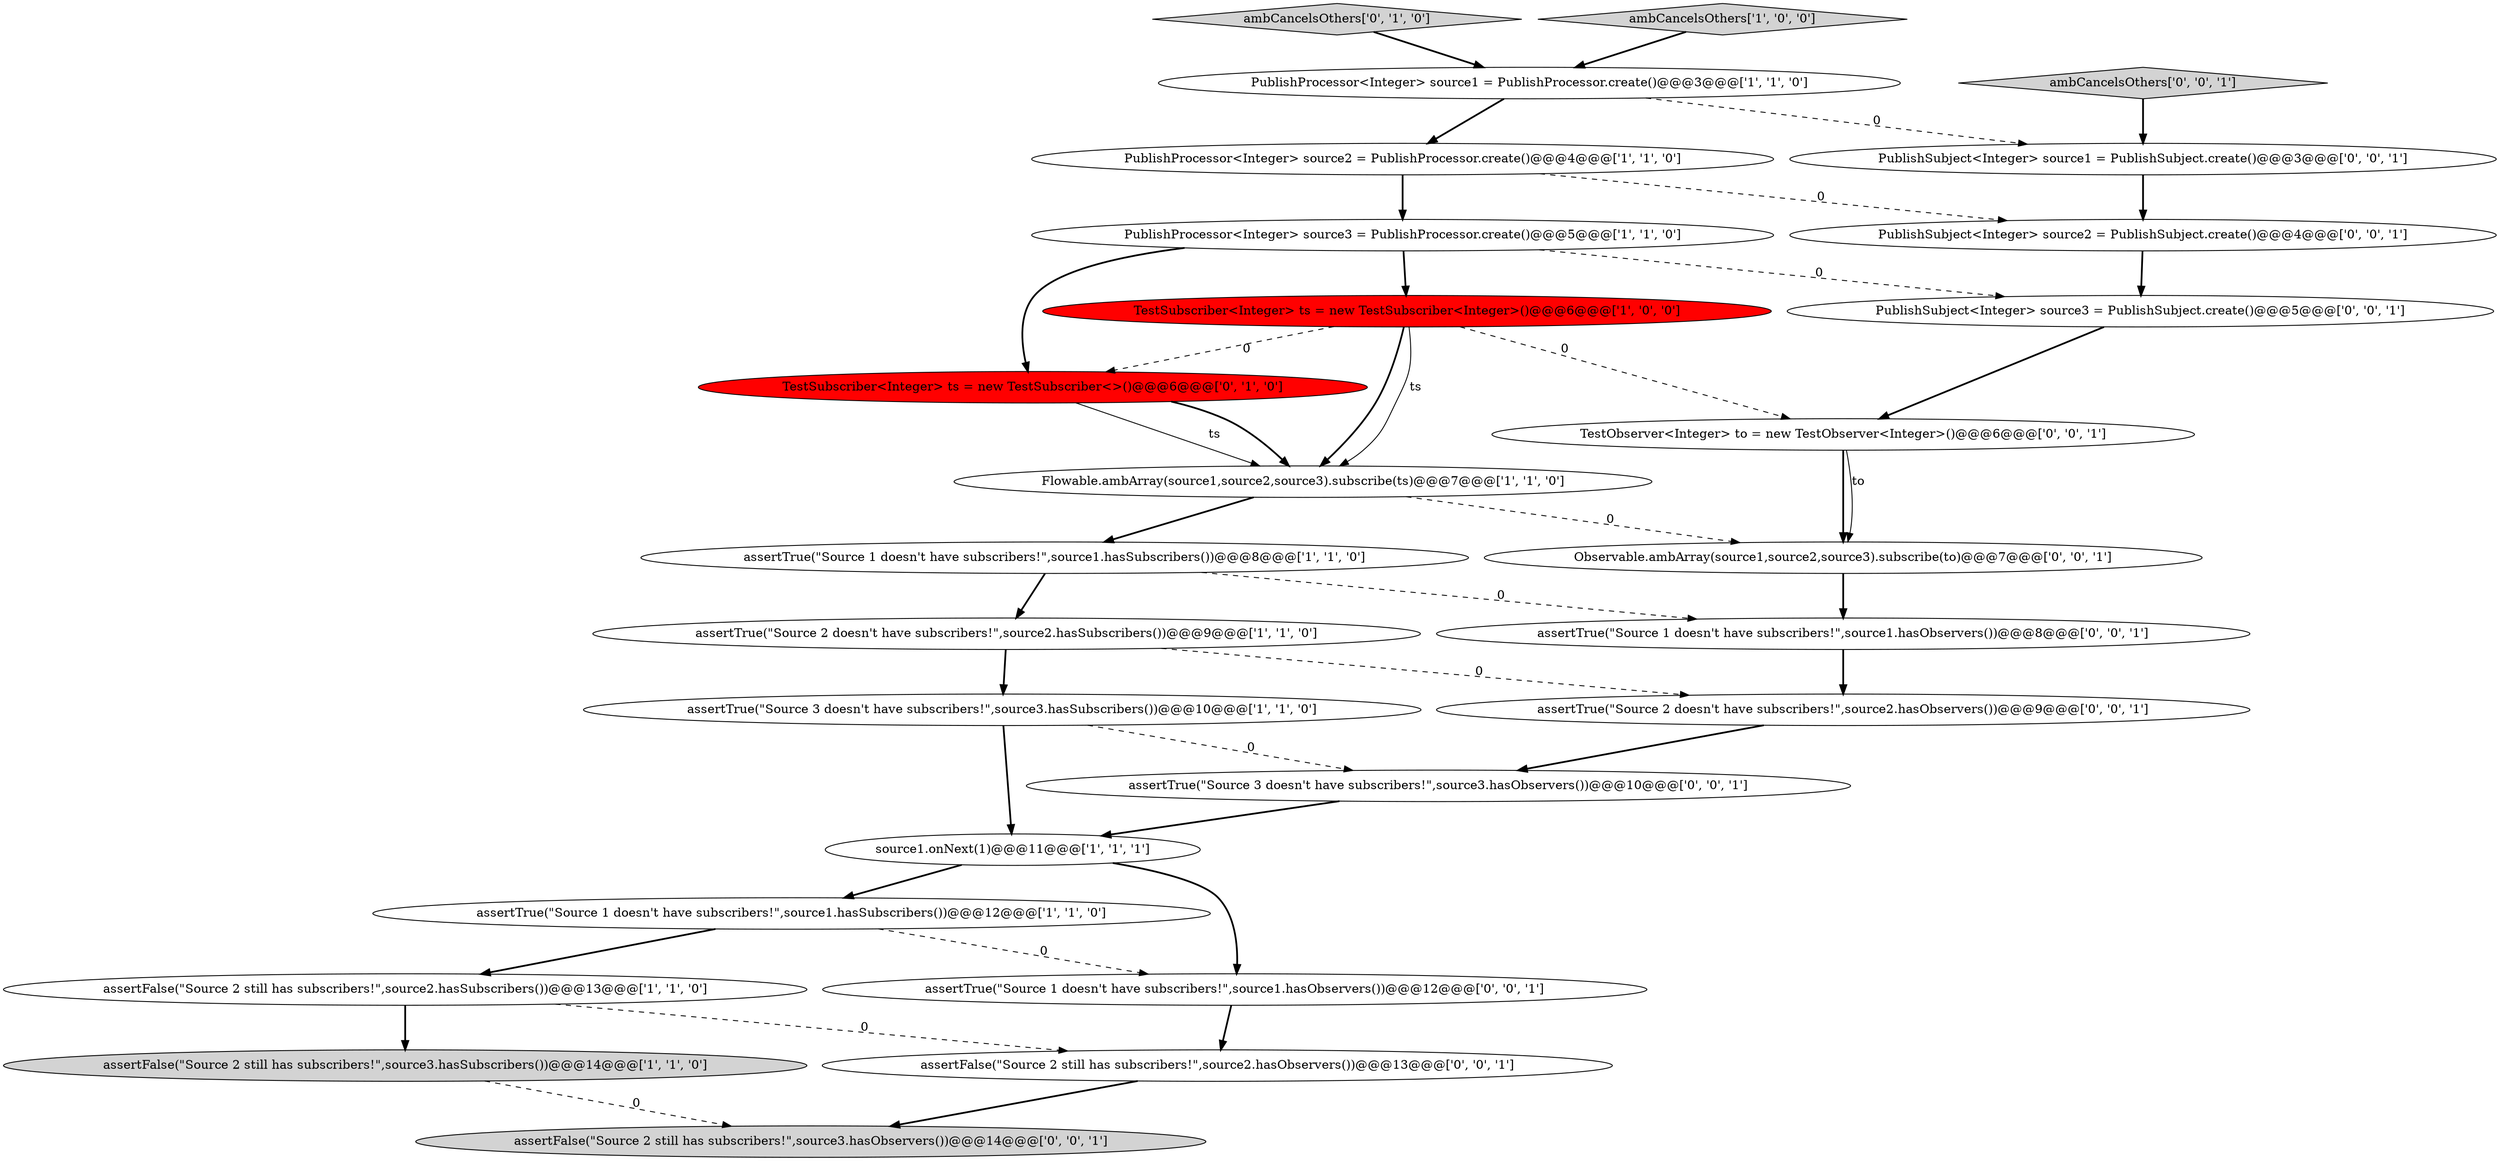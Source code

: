 digraph {
2 [style = filled, label = "assertFalse(\"Source 2 still has subscribers!\",source3.hasSubscribers())@@@14@@@['1', '1', '0']", fillcolor = lightgray, shape = ellipse image = "AAA0AAABBB1BBB"];
21 [style = filled, label = "PublishSubject<Integer> source2 = PublishSubject.create()@@@4@@@['0', '0', '1']", fillcolor = white, shape = ellipse image = "AAA0AAABBB3BBB"];
23 [style = filled, label = "Observable.ambArray(source1,source2,source3).subscribe(to)@@@7@@@['0', '0', '1']", fillcolor = white, shape = ellipse image = "AAA0AAABBB3BBB"];
6 [style = filled, label = "assertTrue(\"Source 1 doesn't have subscribers!\",source1.hasSubscribers())@@@8@@@['1', '1', '0']", fillcolor = white, shape = ellipse image = "AAA0AAABBB1BBB"];
7 [style = filled, label = "PublishProcessor<Integer> source3 = PublishProcessor.create()@@@5@@@['1', '1', '0']", fillcolor = white, shape = ellipse image = "AAA0AAABBB1BBB"];
19 [style = filled, label = "ambCancelsOthers['0', '0', '1']", fillcolor = lightgray, shape = diamond image = "AAA0AAABBB3BBB"];
5 [style = filled, label = "assertTrue(\"Source 2 doesn't have subscribers!\",source2.hasSubscribers())@@@9@@@['1', '1', '0']", fillcolor = white, shape = ellipse image = "AAA0AAABBB1BBB"];
14 [style = filled, label = "TestSubscriber<Integer> ts = new TestSubscriber<>()@@@6@@@['0', '1', '0']", fillcolor = red, shape = ellipse image = "AAA1AAABBB2BBB"];
12 [style = filled, label = "source1.onNext(1)@@@11@@@['1', '1', '1']", fillcolor = white, shape = ellipse image = "AAA0AAABBB1BBB"];
1 [style = filled, label = "PublishProcessor<Integer> source2 = PublishProcessor.create()@@@4@@@['1', '1', '0']", fillcolor = white, shape = ellipse image = "AAA0AAABBB1BBB"];
3 [style = filled, label = "assertTrue(\"Source 1 doesn't have subscribers!\",source1.hasSubscribers())@@@12@@@['1', '1', '0']", fillcolor = white, shape = ellipse image = "AAA0AAABBB1BBB"];
8 [style = filled, label = "assertFalse(\"Source 2 still has subscribers!\",source2.hasSubscribers())@@@13@@@['1', '1', '0']", fillcolor = white, shape = ellipse image = "AAA0AAABBB1BBB"];
17 [style = filled, label = "assertTrue(\"Source 2 doesn't have subscribers!\",source2.hasObservers())@@@9@@@['0', '0', '1']", fillcolor = white, shape = ellipse image = "AAA0AAABBB3BBB"];
24 [style = filled, label = "assertTrue(\"Source 1 doesn't have subscribers!\",source1.hasObservers())@@@8@@@['0', '0', '1']", fillcolor = white, shape = ellipse image = "AAA0AAABBB3BBB"];
15 [style = filled, label = "assertFalse(\"Source 2 still has subscribers!\",source2.hasObservers())@@@13@@@['0', '0', '1']", fillcolor = white, shape = ellipse image = "AAA0AAABBB3BBB"];
0 [style = filled, label = "PublishProcessor<Integer> source1 = PublishProcessor.create()@@@3@@@['1', '1', '0']", fillcolor = white, shape = ellipse image = "AAA0AAABBB1BBB"];
9 [style = filled, label = "Flowable.ambArray(source1,source2,source3).subscribe(ts)@@@7@@@['1', '1', '0']", fillcolor = white, shape = ellipse image = "AAA0AAABBB1BBB"];
4 [style = filled, label = "TestSubscriber<Integer> ts = new TestSubscriber<Integer>()@@@6@@@['1', '0', '0']", fillcolor = red, shape = ellipse image = "AAA1AAABBB1BBB"];
16 [style = filled, label = "PublishSubject<Integer> source3 = PublishSubject.create()@@@5@@@['0', '0', '1']", fillcolor = white, shape = ellipse image = "AAA0AAABBB3BBB"];
13 [style = filled, label = "ambCancelsOthers['0', '1', '0']", fillcolor = lightgray, shape = diamond image = "AAA0AAABBB2BBB"];
22 [style = filled, label = "PublishSubject<Integer> source1 = PublishSubject.create()@@@3@@@['0', '0', '1']", fillcolor = white, shape = ellipse image = "AAA0AAABBB3BBB"];
11 [style = filled, label = "assertTrue(\"Source 3 doesn't have subscribers!\",source3.hasSubscribers())@@@10@@@['1', '1', '0']", fillcolor = white, shape = ellipse image = "AAA0AAABBB1BBB"];
18 [style = filled, label = "assertFalse(\"Source 2 still has subscribers!\",source3.hasObservers())@@@14@@@['0', '0', '1']", fillcolor = lightgray, shape = ellipse image = "AAA0AAABBB3BBB"];
20 [style = filled, label = "assertTrue(\"Source 1 doesn't have subscribers!\",source1.hasObservers())@@@12@@@['0', '0', '1']", fillcolor = white, shape = ellipse image = "AAA0AAABBB3BBB"];
26 [style = filled, label = "assertTrue(\"Source 3 doesn't have subscribers!\",source3.hasObservers())@@@10@@@['0', '0', '1']", fillcolor = white, shape = ellipse image = "AAA0AAABBB3BBB"];
25 [style = filled, label = "TestObserver<Integer> to = new TestObserver<Integer>()@@@6@@@['0', '0', '1']", fillcolor = white, shape = ellipse image = "AAA0AAABBB3BBB"];
10 [style = filled, label = "ambCancelsOthers['1', '0', '0']", fillcolor = lightgray, shape = diamond image = "AAA0AAABBB1BBB"];
4->9 [style = bold, label=""];
14->9 [style = solid, label="ts"];
17->26 [style = bold, label=""];
25->23 [style = bold, label=""];
7->16 [style = dashed, label="0"];
8->15 [style = dashed, label="0"];
11->26 [style = dashed, label="0"];
22->21 [style = bold, label=""];
12->20 [style = bold, label=""];
16->25 [style = bold, label=""];
11->12 [style = bold, label=""];
1->21 [style = dashed, label="0"];
7->4 [style = bold, label=""];
1->7 [style = bold, label=""];
15->18 [style = bold, label=""];
0->22 [style = dashed, label="0"];
9->23 [style = dashed, label="0"];
9->6 [style = bold, label=""];
7->14 [style = bold, label=""];
4->25 [style = dashed, label="0"];
25->23 [style = solid, label="to"];
6->5 [style = bold, label=""];
26->12 [style = bold, label=""];
23->24 [style = bold, label=""];
5->17 [style = dashed, label="0"];
8->2 [style = bold, label=""];
6->24 [style = dashed, label="0"];
0->1 [style = bold, label=""];
3->8 [style = bold, label=""];
10->0 [style = bold, label=""];
3->20 [style = dashed, label="0"];
24->17 [style = bold, label=""];
2->18 [style = dashed, label="0"];
21->16 [style = bold, label=""];
14->9 [style = bold, label=""];
4->14 [style = dashed, label="0"];
5->11 [style = bold, label=""];
12->3 [style = bold, label=""];
4->9 [style = solid, label="ts"];
20->15 [style = bold, label=""];
19->22 [style = bold, label=""];
13->0 [style = bold, label=""];
}
